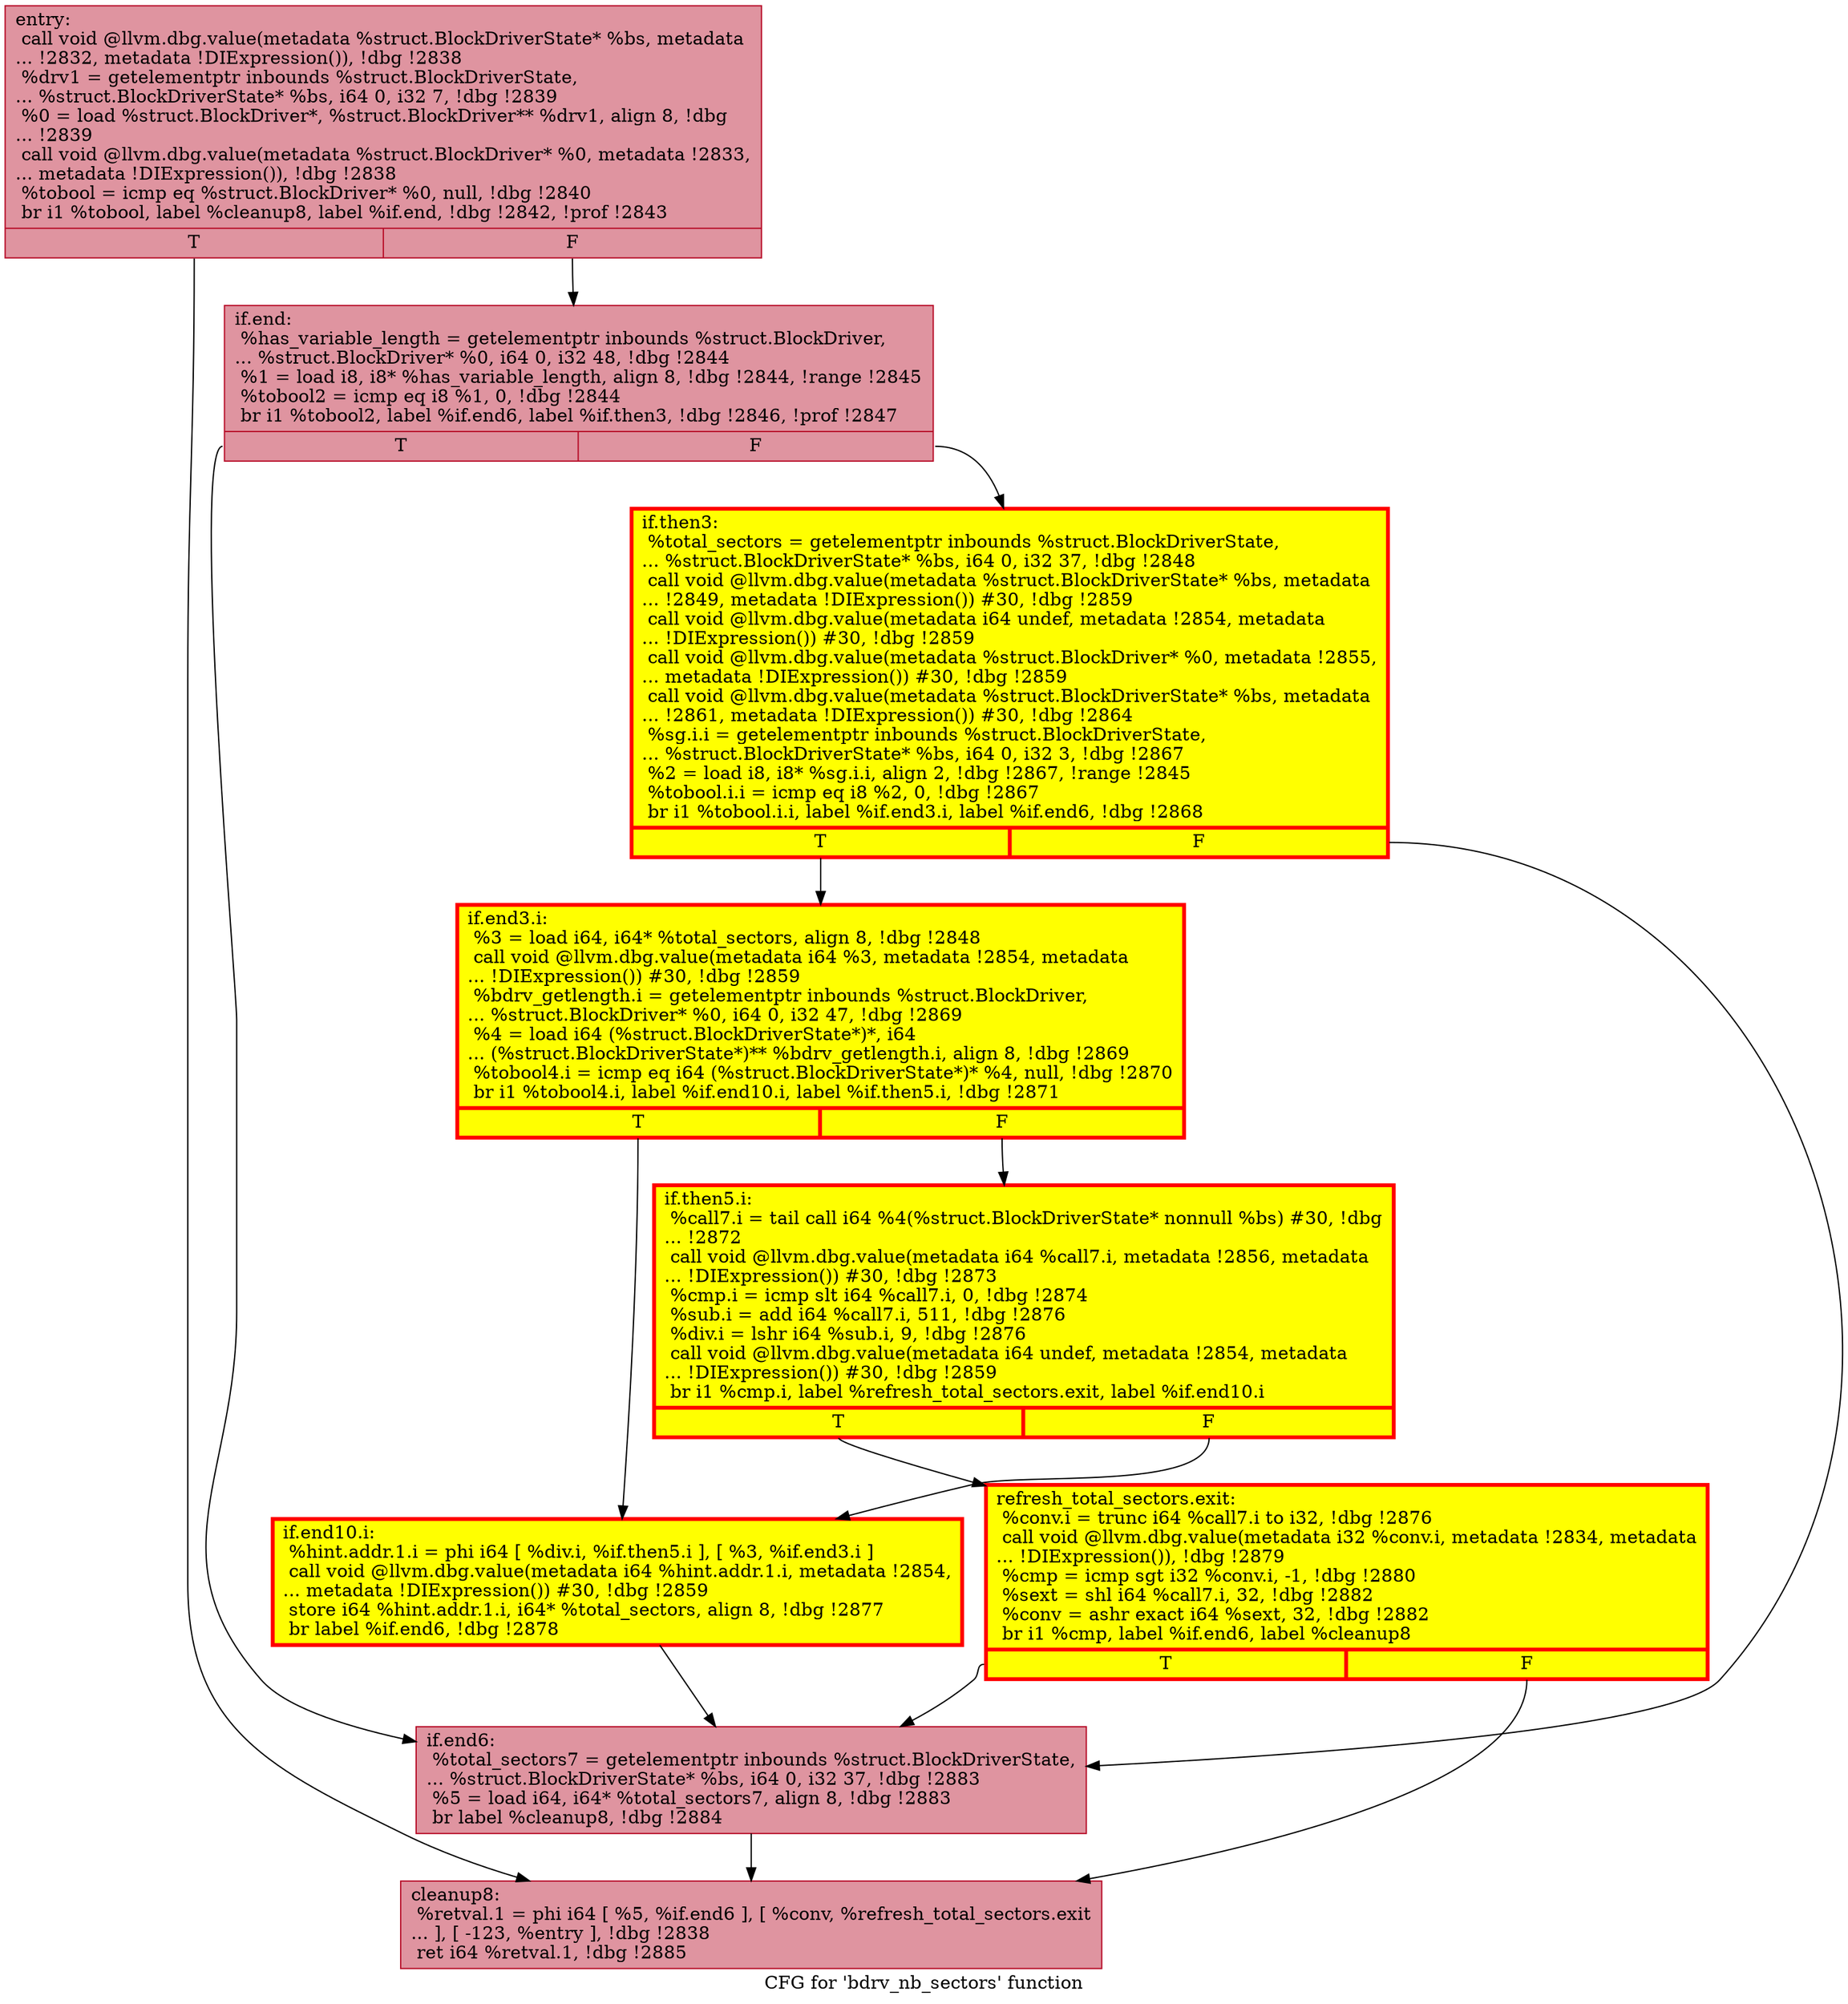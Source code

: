 digraph "CFG for 'bdrv_nb_sectors' function" {
	label="CFG for 'bdrv_nb_sectors' function";

	Node0x55906e54f7c0 [shape=record,color="#b70d28ff", style=filled, fillcolor="#b70d2870",label="{entry:\l  call void @llvm.dbg.value(metadata %struct.BlockDriverState* %bs, metadata\l... !2832, metadata !DIExpression()), !dbg !2838\l  %drv1 = getelementptr inbounds %struct.BlockDriverState,\l... %struct.BlockDriverState* %bs, i64 0, i32 7, !dbg !2839\l  %0 = load %struct.BlockDriver*, %struct.BlockDriver** %drv1, align 8, !dbg\l... !2839\l  call void @llvm.dbg.value(metadata %struct.BlockDriver* %0, metadata !2833,\l... metadata !DIExpression()), !dbg !2838\l  %tobool = icmp eq %struct.BlockDriver* %0, null, !dbg !2840\l  br i1 %tobool, label %cleanup8, label %if.end, !dbg !2842, !prof !2843\l|{<s0>T|<s1>F}}"];
	Node0x55906e54f7c0:s0 -> Node0x55906e5516b0;
	Node0x55906e54f7c0:s1 -> Node0x55906e551180;
	Node0x55906e551180 [shape=record,color="#b70d28ff", style=filled, fillcolor="#b70d2870",label="{if.end:                                           \l  %has_variable_length = getelementptr inbounds %struct.BlockDriver,\l... %struct.BlockDriver* %0, i64 0, i32 48, !dbg !2844\l  %1 = load i8, i8* %has_variable_length, align 8, !dbg !2844, !range !2845\l  %tobool2 = icmp eq i8 %1, 0, !dbg !2844\l  br i1 %tobool2, label %if.end6, label %if.then3, !dbg !2846, !prof !2847\l|{<s0>T|<s1>F}}"];
	Node0x55906e551180:s0 -> Node0x55906e551900;
	Node0x55906e551180:s1 -> Node0x55906e551890;
	Node0x55906e551890 [shape=record,penwidth=3.0, style="filled", color="red", fillcolor="yellow",label="{if.then3:                                         \l  %total_sectors = getelementptr inbounds %struct.BlockDriverState,\l... %struct.BlockDriverState* %bs, i64 0, i32 37, !dbg !2848\l  call void @llvm.dbg.value(metadata %struct.BlockDriverState* %bs, metadata\l... !2849, metadata !DIExpression()) #30, !dbg !2859\l  call void @llvm.dbg.value(metadata i64 undef, metadata !2854, metadata\l... !DIExpression()) #30, !dbg !2859\l  call void @llvm.dbg.value(metadata %struct.BlockDriver* %0, metadata !2855,\l... metadata !DIExpression()) #30, !dbg !2859\l  call void @llvm.dbg.value(metadata %struct.BlockDriverState* %bs, metadata\l... !2861, metadata !DIExpression()) #30, !dbg !2864\l  %sg.i.i = getelementptr inbounds %struct.BlockDriverState,\l... %struct.BlockDriverState* %bs, i64 0, i32 3, !dbg !2867\l  %2 = load i8, i8* %sg.i.i, align 2, !dbg !2867, !range !2845\l  %tobool.i.i = icmp eq i8 %2, 0, !dbg !2867\l  br i1 %tobool.i.i, label %if.end3.i, label %if.end6, !dbg !2868\l|{<s0>T|<s1>F}}"];
	Node0x55906e551890:s0 -> Node0x55906dc0eca0;
	Node0x55906e551890:s1 -> Node0x55906e551900;
	Node0x55906dc0eca0 [shape=record,penwidth=3.0, style="filled", color="red", fillcolor="yellow",label="{if.end3.i:                                        \l  %3 = load i64, i64* %total_sectors, align 8, !dbg !2848\l  call void @llvm.dbg.value(metadata i64 %3, metadata !2854, metadata\l... !DIExpression()) #30, !dbg !2859\l  %bdrv_getlength.i = getelementptr inbounds %struct.BlockDriver,\l... %struct.BlockDriver* %0, i64 0, i32 47, !dbg !2869\l  %4 = load i64 (%struct.BlockDriverState*)*, i64\l... (%struct.BlockDriverState*)** %bdrv_getlength.i, align 8, !dbg !2869\l  %tobool4.i = icmp eq i64 (%struct.BlockDriverState*)* %4, null, !dbg !2870\l  br i1 %tobool4.i, label %if.end10.i, label %if.then5.i, !dbg !2871\l|{<s0>T|<s1>F}}"];
	Node0x55906dc0eca0:s0 -> Node0x55906e8c9870;
	Node0x55906dc0eca0:s1 -> Node0x55906e8ab750;
	Node0x55906e8ab750 [shape=record,penwidth=3.0, style="filled", color="red", fillcolor="yellow",label="{if.then5.i:                                       \l  %call7.i = tail call i64 %4(%struct.BlockDriverState* nonnull %bs) #30, !dbg\l... !2872\l  call void @llvm.dbg.value(metadata i64 %call7.i, metadata !2856, metadata\l... !DIExpression()) #30, !dbg !2873\l  %cmp.i = icmp slt i64 %call7.i, 0, !dbg !2874\l  %sub.i = add i64 %call7.i, 511, !dbg !2876\l  %div.i = lshr i64 %sub.i, 9, !dbg !2876\l  call void @llvm.dbg.value(metadata i64 undef, metadata !2854, metadata\l... !DIExpression()) #30, !dbg !2859\l  br i1 %cmp.i, label %refresh_total_sectors.exit, label %if.end10.i\l|{<s0>T|<s1>F}}"];
	Node0x55906e8ab750:s0 -> Node0x55906e4c3110;
	Node0x55906e8ab750:s1 -> Node0x55906e8c9870;
	Node0x55906e8c9870 [shape=record,penwidth=3.0, style="filled", color="red", fillcolor="yellow",label="{if.end10.i:                                       \l  %hint.addr.1.i = phi i64 [ %div.i, %if.then5.i ], [ %3, %if.end3.i ]\l  call void @llvm.dbg.value(metadata i64 %hint.addr.1.i, metadata !2854,\l... metadata !DIExpression()) #30, !dbg !2859\l  store i64 %hint.addr.1.i, i64* %total_sectors, align 8, !dbg !2877\l  br label %if.end6, !dbg !2878\l}"];
	Node0x55906e8c9870 -> Node0x55906e551900;
	Node0x55906e4c3110 [shape=record,penwidth=3.0, style="filled", color="red", fillcolor="yellow",label="{refresh_total_sectors.exit:                       \l  %conv.i = trunc i64 %call7.i to i32, !dbg !2876\l  call void @llvm.dbg.value(metadata i32 %conv.i, metadata !2834, metadata\l... !DIExpression()), !dbg !2879\l  %cmp = icmp sgt i32 %conv.i, -1, !dbg !2880\l  %sext = shl i64 %call7.i, 32, !dbg !2882\l  %conv = ashr exact i64 %sext, 32, !dbg !2882\l  br i1 %cmp, label %if.end6, label %cleanup8\l|{<s0>T|<s1>F}}"];
	Node0x55906e4c3110:s0 -> Node0x55906e551900;
	Node0x55906e4c3110:s1 -> Node0x55906e5516b0;
	Node0x55906e551900 [shape=record,color="#b70d28ff", style=filled, fillcolor="#b70d2870",label="{if.end6:                                          \l  %total_sectors7 = getelementptr inbounds %struct.BlockDriverState,\l... %struct.BlockDriverState* %bs, i64 0, i32 37, !dbg !2883\l  %5 = load i64, i64* %total_sectors7, align 8, !dbg !2883\l  br label %cleanup8, !dbg !2884\l}"];
	Node0x55906e551900 -> Node0x55906e5516b0;
	Node0x55906e5516b0 [shape=record,color="#b70d28ff", style=filled, fillcolor="#b70d2870",label="{cleanup8:                                         \l  %retval.1 = phi i64 [ %5, %if.end6 ], [ %conv, %refresh_total_sectors.exit\l... ], [ -123, %entry ], !dbg !2838\l  ret i64 %retval.1, !dbg !2885\l}"];
}
